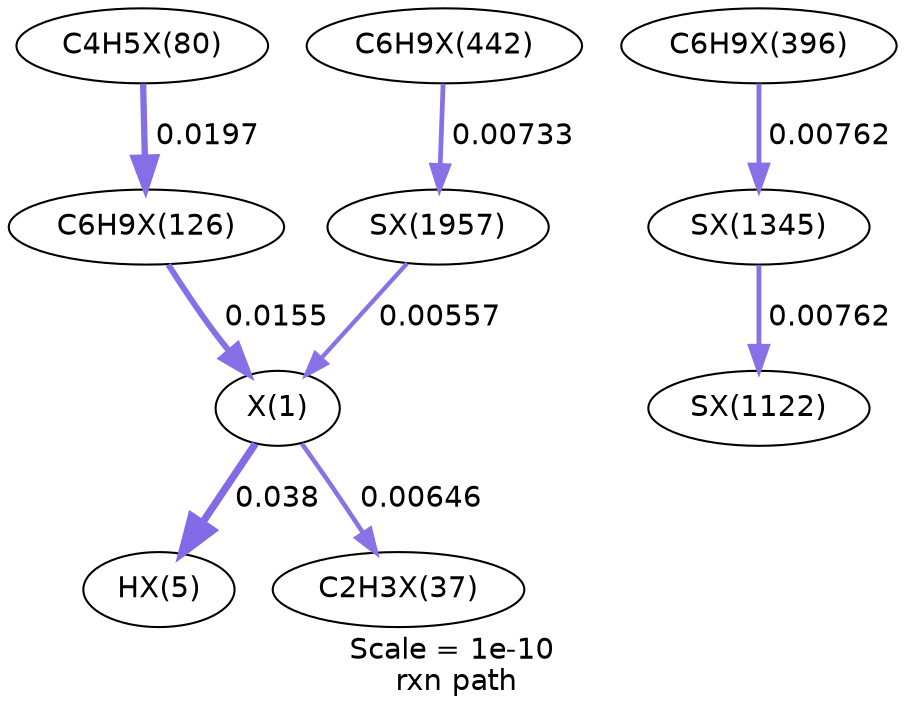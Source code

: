 digraph reaction_paths {
center=1;
s41 -> s42[fontname="Helvetica", style="setlinewidth(3.53)", arrowsize=1.77, color="0.7, 0.538, 0.9"
, label=" 0.038"];
s41 -> s43[fontname="Helvetica", style="setlinewidth(2.19)", arrowsize=1.1, color="0.7, 0.506, 0.9"
, label=" 0.00646"];
s65 -> s41[fontname="Helvetica", style="setlinewidth(2.85)", arrowsize=1.43, color="0.7, 0.515, 0.9"
, label=" 0.0155"];
s123 -> s41[fontname="Helvetica", style="setlinewidth(2.08)", arrowsize=1.04, color="0.7, 0.506, 0.9"
, label=" 0.00557"];
s57 -> s65[fontname="Helvetica", style="setlinewidth(3.03)", arrowsize=1.52, color="0.7, 0.52, 0.9"
, label=" 0.0197"];
s86 -> s111[fontname="Helvetica", style="setlinewidth(2.32)", arrowsize=1.16, color="0.7, 0.508, 0.9"
, label=" 0.00762"];
s111 -> s106[fontname="Helvetica", style="setlinewidth(2.32)", arrowsize=1.16, color="0.7, 0.508, 0.9"
, label=" 0.00762"];
s88 -> s123[fontname="Helvetica", style="setlinewidth(2.29)", arrowsize=1.14, color="0.7, 0.507, 0.9"
, label=" 0.00733"];
s41 [ fontname="Helvetica", label="X(1)"];
s42 [ fontname="Helvetica", label="HX(5)"];
s43 [ fontname="Helvetica", label="C2H3X(37)"];
s57 [ fontname="Helvetica", label="C4H5X(80)"];
s65 [ fontname="Helvetica", label="C6H9X(126)"];
s86 [ fontname="Helvetica", label="C6H9X(396)"];
s88 [ fontname="Helvetica", label="C6H9X(442)"];
s106 [ fontname="Helvetica", label="SX(1122)"];
s111 [ fontname="Helvetica", label="SX(1345)"];
s123 [ fontname="Helvetica", label="SX(1957)"];
 label = "Scale = 1e-10\l rxn path";
 fontname = "Helvetica";
}
